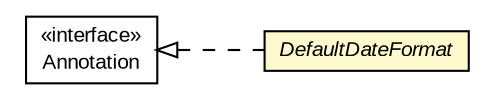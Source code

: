 #!/usr/local/bin/dot
#
# Class diagram 
# Generated by UMLGraph version R5_6-24-gf6e263 (http://www.umlgraph.org/)
#

digraph G {
	edge [fontname="arial",fontsize=10,labelfontname="arial",labelfontsize=10];
	node [fontname="arial",fontsize=10,shape=plaintext];
	nodesep=0.25;
	ranksep=0.5;
	rankdir=LR;
	// com.gwtplatform.dispatch.rest.client.DefaultDateFormat
	c210985 [label=<<table title="com.gwtplatform.dispatch.rest.client.DefaultDateFormat" border="0" cellborder="1" cellspacing="0" cellpadding="2" port="p" bgcolor="lemonChiffon" href="./DefaultDateFormat.html">
		<tr><td><table border="0" cellspacing="0" cellpadding="1">
<tr><td align="center" balign="center"><font face="arial italic"> DefaultDateFormat </font></td></tr>
		</table></td></tr>
		</table>>, URL="./DefaultDateFormat.html", fontname="arial", fontcolor="black", fontsize=10.0];
	//com.gwtplatform.dispatch.rest.client.DefaultDateFormat implements java.lang.annotation.Annotation
	c211389:p -> c210985:p [dir=back,arrowtail=empty,style=dashed];
	// java.lang.annotation.Annotation
	c211389 [label=<<table title="java.lang.annotation.Annotation" border="0" cellborder="1" cellspacing="0" cellpadding="2" port="p" href="http://download.oracle.com/javase/6/docs/api/java/lang/annotation/Annotation.html">
		<tr><td><table border="0" cellspacing="0" cellpadding="1">
<tr><td align="center" balign="center"> &#171;interface&#187; </td></tr>
<tr><td align="center" balign="center"> Annotation </td></tr>
		</table></td></tr>
		</table>>, URL="http://download.oracle.com/javase/6/docs/api/java/lang/annotation/Annotation.html", fontname="arial", fontcolor="black", fontsize=10.0];
}


